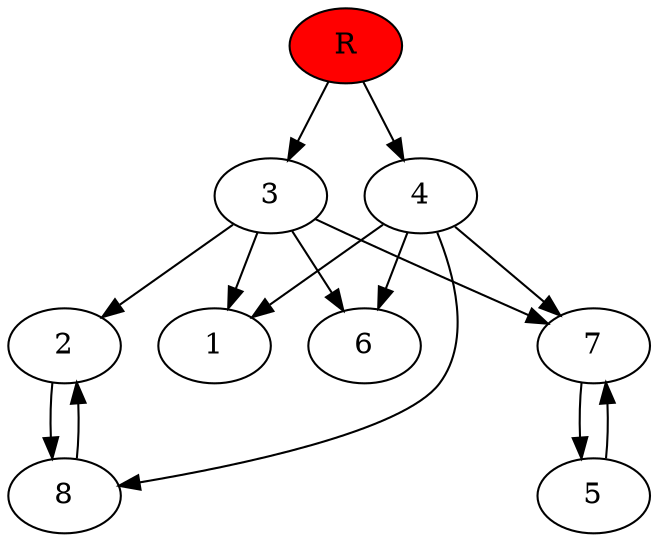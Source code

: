 digraph prb15359 {
	1
	2
	3
	4
	5
	6
	7
	8
	R [fillcolor="#ff0000" style=filled]
	2 -> 8
	3 -> 1
	3 -> 2
	3 -> 6
	3 -> 7
	4 -> 1
	4 -> 6
	4 -> 7
	4 -> 8
	5 -> 7
	7 -> 5
	8 -> 2
	R -> 3
	R -> 4
}
